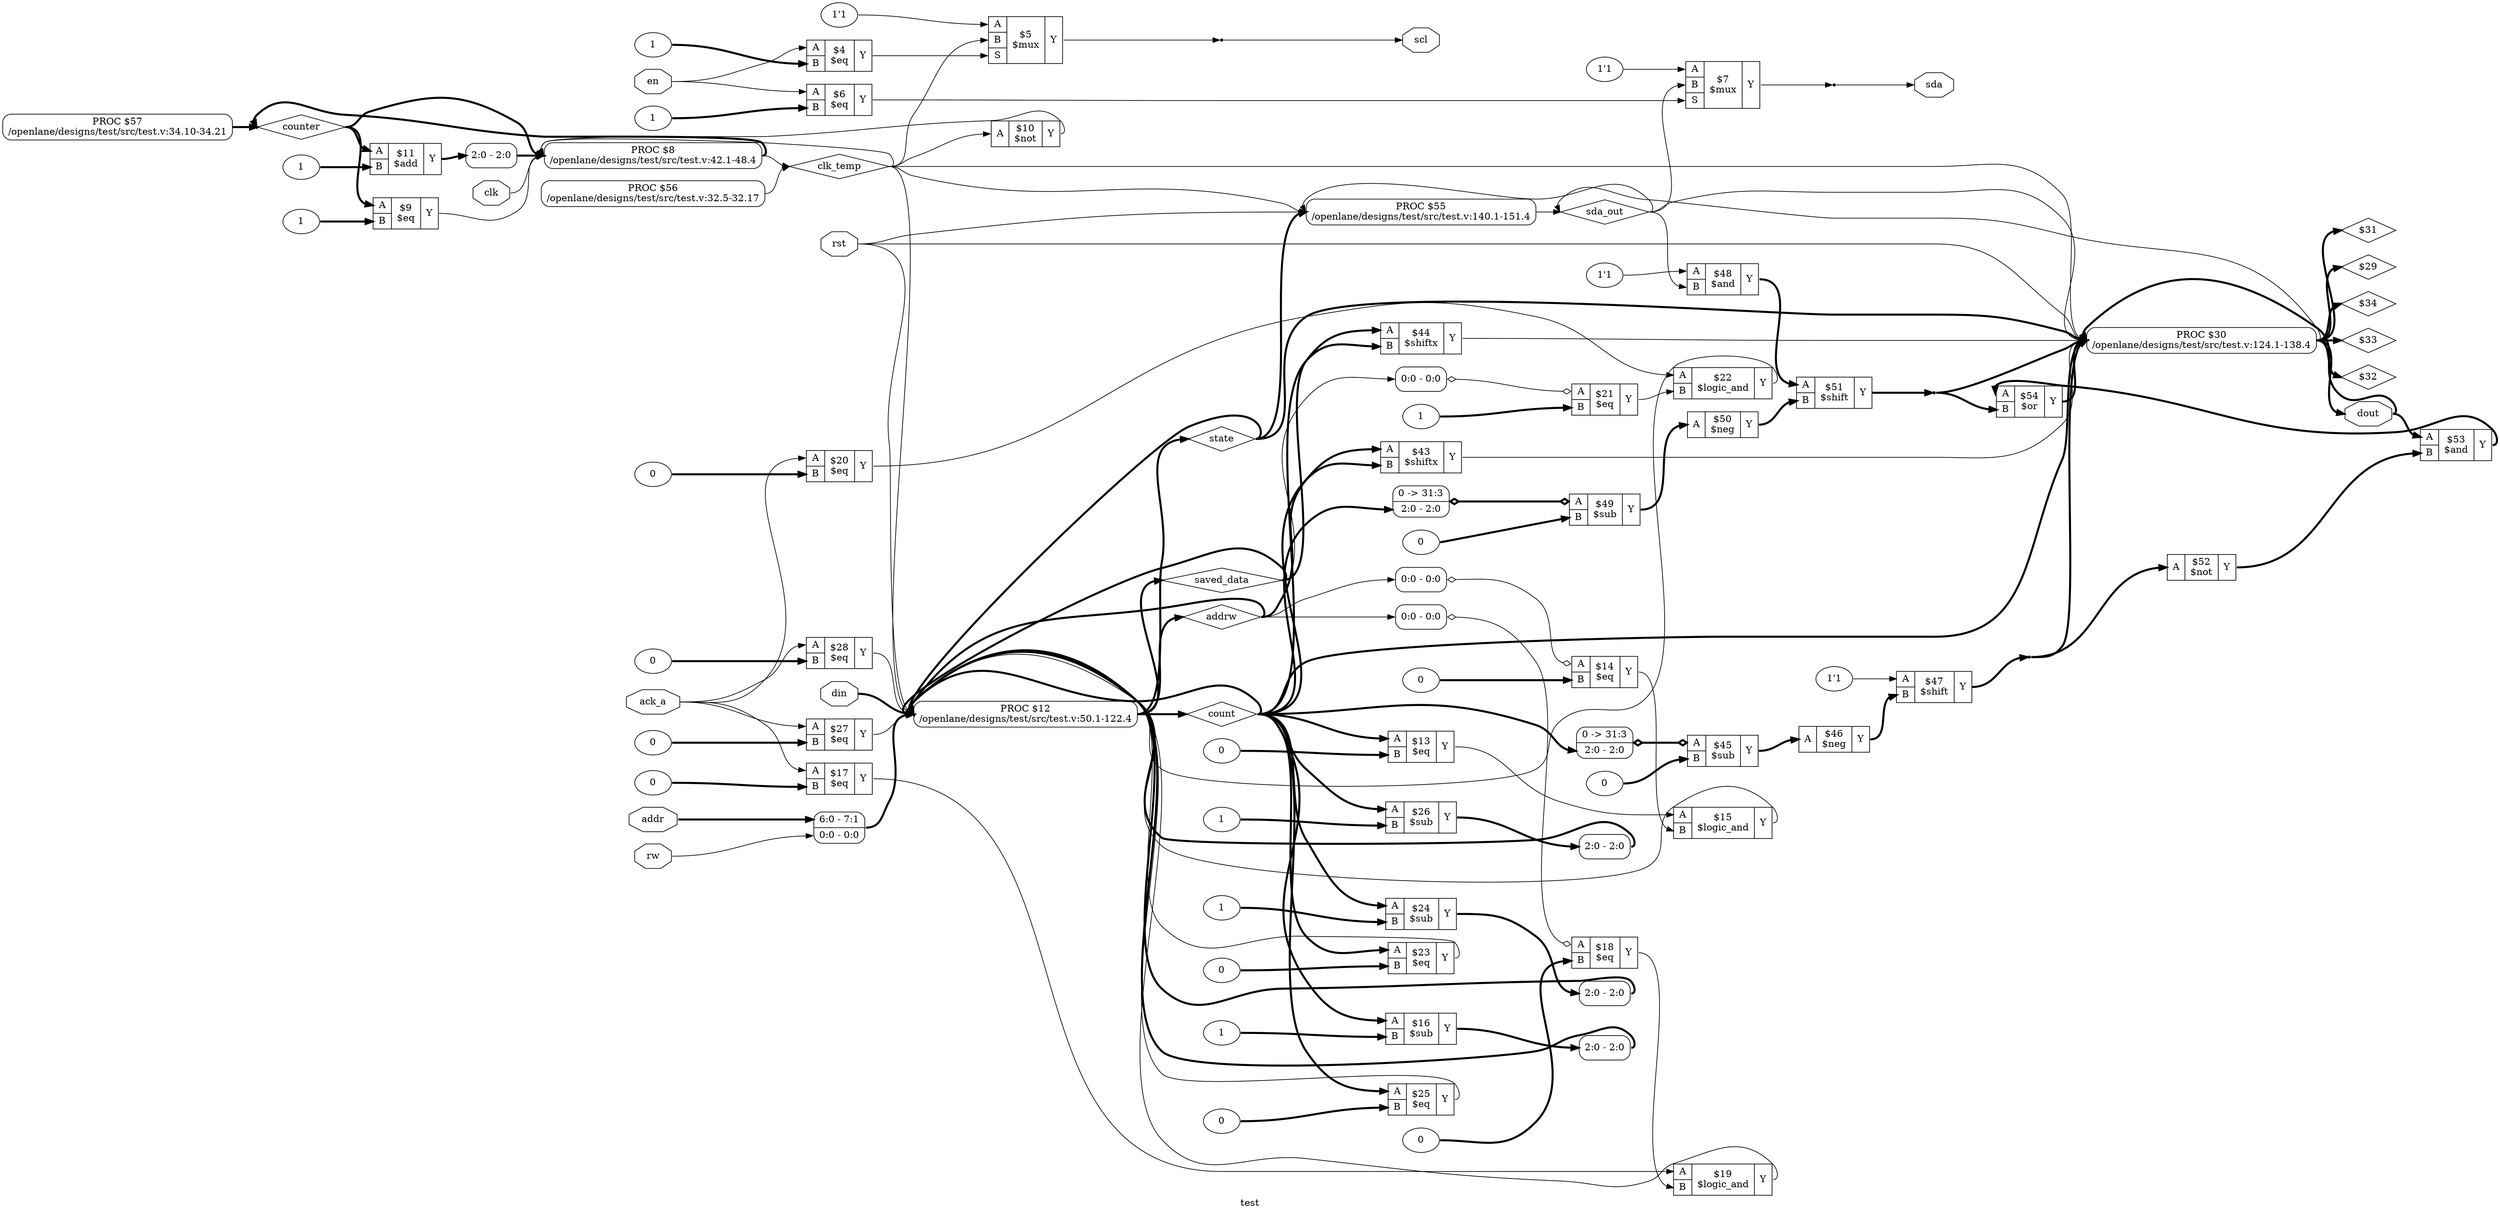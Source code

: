 digraph "test" {
label="test";
rankdir="LR";
remincross=true;
n63 [ shape=diamond, label="counter", color="black", fontcolor="black" ];
n64 [ shape=diamond, label="count", color="black", fontcolor="black" ];
n65 [ shape=diamond, label="clk_temp", color="black", fontcolor="black" ];
n66 [ shape=diamond, label="sda_out", color="black", fontcolor="black" ];
n67 [ shape=diamond, label="saved_data", color="black", fontcolor="black" ];
n68 [ shape=diamond, label="addrw", color="black", fontcolor="black" ];
n69 [ shape=diamond, label="state", color="black", fontcolor="black" ];
n70 [ shape=octagon, label="dout", color="black", fontcolor="black" ];
n71 [ shape=octagon, label="din", color="black", fontcolor="black" ];
n72 [ shape=octagon, label="rw", color="black", fontcolor="black" ];
n73 [ shape=octagon, label="addr", color="black", fontcolor="black" ];
n74 [ shape=octagon, label="en", color="black", fontcolor="black" ];
n75 [ shape=octagon, label="rst", color="black", fontcolor="black" ];
n76 [ shape=octagon, label="clk", color="black", fontcolor="black" ];
n77 [ shape=octagon, label="ack_a", color="black", fontcolor="black" ];
n78 [ shape=octagon, label="scl", color="black", fontcolor="black" ];
n79 [ shape=octagon, label="sda", color="black", fontcolor="black" ];
c83 [ shape=record, label="{{<p80> A|<p81> B}|$54\n$or|{<p82> Y}}",  ];
c84 [ shape=record, label="{{<p80> A|<p81> B}|$53\n$and|{<p82> Y}}",  ];
c85 [ shape=record, label="{{<p80> A}|$52\n$not|{<p82> Y}}",  ];
c86 [ shape=record, label="{{<p80> A|<p81> B}|$51\n$shift|{<p82> Y}}",  ];
c87 [ shape=record, label="{{<p80> A}|$50\n$neg|{<p82> Y}}",  ];
v0 [ label="0" ];
c88 [ shape=record, label="{{<p80> A|<p81> B}|$49\n$sub|{<p82> Y}}",  ];
x1 [ shape=record, style=rounded, label="0 -&gt; 31:3 |<s0> 2:0 - 2:0 ", color="black", fontcolor="black" ];
x1:e -> c88:p80:w [arrowhead=odiamond, arrowtail=odiamond, dir=both, color="black", fontcolor="black", style="setlinewidth(3)", label=""];
v2 [ label="1'1" ];
c89 [ shape=record, label="{{<p80> A|<p81> B}|$48\n$and|{<p82> Y}}",  ];
v3 [ label="1'1" ];
c90 [ shape=record, label="{{<p80> A|<p81> B}|$47\n$shift|{<p82> Y}}",  ];
c91 [ shape=record, label="{{<p80> A}|$46\n$neg|{<p82> Y}}",  ];
v4 [ label="0" ];
c92 [ shape=record, label="{{<p80> A|<p81> B}|$45\n$sub|{<p82> Y}}",  ];
x5 [ shape=record, style=rounded, label="0 -&gt; 31:3 |<s0> 2:0 - 2:0 ", color="black", fontcolor="black" ];
x5:e -> c92:p80:w [arrowhead=odiamond, arrowtail=odiamond, dir=both, color="black", fontcolor="black", style="setlinewidth(3)", label=""];
c93 [ shape=record, label="{{<p80> A|<p81> B}|$44\n$shiftx|{<p82> Y}}",  ];
c94 [ shape=record, label="{{<p80> A|<p81> B}|$43\n$shiftx|{<p82> Y}}",  ];
v6 [ label="0" ];
c95 [ shape=record, label="{{<p80> A|<p81> B}|$28\n$eq|{<p82> Y}}",  ];
v7 [ label="0" ];
c96 [ shape=record, label="{{<p80> A|<p81> B}|$27\n$eq|{<p82> Y}}",  ];
v8 [ label="1" ];
c97 [ shape=record, label="{{<p80> A|<p81> B}|$26\n$sub|{<p82> Y}}",  ];
v9 [ label="0" ];
c98 [ shape=record, label="{{<p80> A|<p81> B}|$25\n$eq|{<p82> Y}}",  ];
v10 [ label="1" ];
c99 [ shape=record, label="{{<p80> A|<p81> B}|$24\n$sub|{<p82> Y}}",  ];
v11 [ label="0" ];
c100 [ shape=record, label="{{<p80> A|<p81> B}|$23\n$eq|{<p82> Y}}",  ];
c101 [ shape=record, label="{{<p80> A|<p81> B}|$22\n$logic_and|{<p82> Y}}",  ];
v12 [ label="1" ];
c102 [ shape=record, label="{{<p80> A|<p81> B}|$21\n$eq|{<p82> Y}}",  ];
x13 [ shape=record, style=rounded, label="<s0> 0:0 - 0:0 ", color="black", fontcolor="black" ];
x13:e -> c102:p80:w [arrowhead=odiamond, arrowtail=odiamond, dir=both, color="black", fontcolor="black", label=""];
v14 [ label="0" ];
c103 [ shape=record, label="{{<p80> A|<p81> B}|$20\n$eq|{<p82> Y}}",  ];
c104 [ shape=record, label="{{<p80> A|<p81> B}|$19\n$logic_and|{<p82> Y}}",  ];
v15 [ label="0" ];
c105 [ shape=record, label="{{<p80> A|<p81> B}|$18\n$eq|{<p82> Y}}",  ];
x16 [ shape=record, style=rounded, label="<s0> 0:0 - 0:0 ", color="black", fontcolor="black" ];
x16:e -> c105:p80:w [arrowhead=odiamond, arrowtail=odiamond, dir=both, color="black", fontcolor="black", label=""];
v17 [ label="0" ];
c106 [ shape=record, label="{{<p80> A|<p81> B}|$17\n$eq|{<p82> Y}}",  ];
v18 [ label="1" ];
c107 [ shape=record, label="{{<p80> A|<p81> B}|$16\n$sub|{<p82> Y}}",  ];
c108 [ shape=record, label="{{<p80> A|<p81> B}|$15\n$logic_and|{<p82> Y}}",  ];
v19 [ label="0" ];
c109 [ shape=record, label="{{<p80> A|<p81> B}|$14\n$eq|{<p82> Y}}",  ];
x20 [ shape=record, style=rounded, label="<s0> 0:0 - 0:0 ", color="black", fontcolor="black" ];
x20:e -> c109:p80:w [arrowhead=odiamond, arrowtail=odiamond, dir=both, color="black", fontcolor="black", label=""];
v21 [ label="0" ];
c110 [ shape=record, label="{{<p80> A|<p81> B}|$13\n$eq|{<p82> Y}}",  ];
v22 [ label="1" ];
c111 [ shape=record, label="{{<p80> A|<p81> B}|$11\n$add|{<p82> Y}}",  ];
c112 [ shape=record, label="{{<p80> A}|$10\n$not|{<p82> Y}}",  ];
v23 [ label="1" ];
c113 [ shape=record, label="{{<p80> A|<p81> B}|$9\n$eq|{<p82> Y}}",  ];
v24 [ label="1'1" ];
c115 [ shape=record, label="{{<p80> A|<p81> B|<p114> S}|$7\n$mux|{<p82> Y}}",  ];
v25 [ label="1" ];
c116 [ shape=record, label="{{<p80> A|<p81> B}|$6\n$eq|{<p82> Y}}",  ];
v26 [ label="1'1" ];
c117 [ shape=record, label="{{<p80> A|<p81> B|<p114> S}|$5\n$mux|{<p82> Y}}",  ];
v27 [ label="1" ];
c118 [ shape=record, label="{{<p80> A|<p81> B}|$4\n$eq|{<p82> Y}}",  ];
p28 [shape=box, style=rounded, label="PROC $57\n/openlane/designs/test/src/test.v:34.10-34.21"];
p29 [shape=box, style=rounded, label="PROC $56\n/openlane/designs/test/src/test.v:32.5-32.17"];
p30 [shape=box, style=rounded, label="PROC $55\n/openlane/designs/test/src/test.v:140.1-151.4"];
p31 [shape=box, style=rounded, label="PROC $30\n/openlane/designs/test/src/test.v:124.1-138.4"];
x33 [ shape=record, style=rounded, label="<s0> 2:0 - 2:0 ", color="black", fontcolor="black" ];
x34 [ shape=record, style=rounded, label="<s0> 2:0 - 2:0 ", color="black", fontcolor="black" ];
x35 [ shape=record, style=rounded, label="<s0> 2:0 - 2:0 ", color="black", fontcolor="black" ];
x36 [ shape=record, style=rounded, label="<s1> 6:0 - 7:1 |<s0> 0:0 - 0:0 ", color="black", fontcolor="black" ];
p32 [shape=box, style=rounded, label="PROC $12\n/openlane/designs/test/src/test.v:50.1-122.4"];
x38 [ shape=record, style=rounded, label="<s0> 2:0 - 2:0 ", color="black", fontcolor="black" ];
p37 [shape=box, style=rounded, label="PROC $8\n/openlane/designs/test/src/test.v:42.1-48.4"];
x39 [shape=point, ];
x40 [shape=point, ];
c89:p82:e -> c86:p80:w [color="black", fontcolor="black", style="setlinewidth(3)", label=""];
n11 [ shape=point ];
c90:p82:e -> n11:w [color="black", fontcolor="black", style="setlinewidth(3)", label=""];
n11:e -> c85:p80:w [color="black", fontcolor="black", style="setlinewidth(3)", label=""];
n11:e -> p31:w [color="black", fontcolor="black", style="setlinewidth(3)", label=""];
c91:p82:e -> c90:p81:w [color="black", fontcolor="black", style="setlinewidth(3)", label=""];
c92:p82:e -> c91:p80:w [color="black", fontcolor="black", style="setlinewidth(3)", label=""];
c93:p82:e -> p31:w [color="black", fontcolor="black", label=""];
c94:p82:e -> p31:w [color="black", fontcolor="black", label=""];
n24 [ shape=diamond, label="$34" ];
p31:e -> n24:w [color="black", fontcolor="black", style="setlinewidth(3)", label=""];
n25 [ shape=diamond, label="$33" ];
p31:e -> n25:w [color="black", fontcolor="black", style="setlinewidth(3)", label=""];
n26 [ shape=diamond, label="$32" ];
p31:e -> n26:w [color="black", fontcolor="black", style="setlinewidth(3)", label=""];
n27 [ shape=diamond, label="$31" ];
p31:e -> n27:w [color="black", fontcolor="black", style="setlinewidth(3)", label=""];
n30 [ shape=diamond, label="$29" ];
p31:e -> n30:w [color="black", fontcolor="black", style="setlinewidth(3)", label=""];
c95:p82:e -> p32:w [color="black", fontcolor="black", label=""];
c96:p82:e -> p32:w [color="black", fontcolor="black", label=""];
c97:p82:e -> x34:s0:w [color="black", fontcolor="black", style="setlinewidth(3)", label=""];
c98:p82:e -> p32:w [color="black", fontcolor="black", label=""];
c99:p82:e -> x35:s0:w [color="black", fontcolor="black", style="setlinewidth(3)", label=""];
c100:p82:e -> p32:w [color="black", fontcolor="black", label=""];
c101:p82:e -> p32:w [color="black", fontcolor="black", label=""];
c102:p82:e -> c101:p81:w [color="black", fontcolor="black", label=""];
c103:p82:e -> c101:p80:w [color="black", fontcolor="black", label=""];
c83:p82:e -> p31:w [color="black", fontcolor="black", style="setlinewidth(3)", label=""];
c104:p82:e -> p32:w [color="black", fontcolor="black", label=""];
c105:p82:e -> c104:p81:w [color="black", fontcolor="black", label=""];
c106:p82:e -> c104:p80:w [color="black", fontcolor="black", label=""];
c107:p82:e -> x33:s0:w [color="black", fontcolor="black", style="setlinewidth(3)", label=""];
c108:p82:e -> p32:w [color="black", fontcolor="black", label=""];
c109:p82:e -> c108:p81:w [color="black", fontcolor="black", label=""];
c110:p82:e -> c108:p80:w [color="black", fontcolor="black", label=""];
c84:p82:e -> c83:p80:w [color="black", fontcolor="black", style="setlinewidth(3)", label=""];
c111:p82:e -> x38:s0:w [color="black", fontcolor="black", style="setlinewidth(3)", label=""];
c112:p82:e -> p37:w [color="black", fontcolor="black", label=""];
c113:p82:e -> p37:w [color="black", fontcolor="black", label=""];
c115:p82:e -> x40:w [color="black", fontcolor="black", label=""];
c116:p82:e -> c115:p114:w [color="black", fontcolor="black", label=""];
c117:p82:e -> x39:w [color="black", fontcolor="black", label=""];
c118:p82:e -> c117:p114:w [color="black", fontcolor="black", label=""];
c85:p82:e -> c84:p81:w [color="black", fontcolor="black", style="setlinewidth(3)", label=""];
p28:e -> n63:w [color="black", fontcolor="black", style="setlinewidth(3)", label=""];
p37:e -> n63:w [color="black", fontcolor="black", style="setlinewidth(3)", label=""];
n63:e -> c111:p80:w [color="black", fontcolor="black", style="setlinewidth(3)", label=""];
n63:e -> c113:p80:w [color="black", fontcolor="black", style="setlinewidth(3)", label=""];
n63:e -> p37:w [color="black", fontcolor="black", style="setlinewidth(3)", label=""];
p32:e -> n64:w [color="black", fontcolor="black", style="setlinewidth(3)", label=""];
n64:e -> c100:p80:w [color="black", fontcolor="black", style="setlinewidth(3)", label=""];
n64:e -> c107:p80:w [color="black", fontcolor="black", style="setlinewidth(3)", label=""];
n64:e -> c110:p80:w [color="black", fontcolor="black", style="setlinewidth(3)", label=""];
n64:e -> c93:p81:w [color="black", fontcolor="black", style="setlinewidth(3)", label=""];
n64:e -> c94:p81:w [color="black", fontcolor="black", style="setlinewidth(3)", label=""];
n64:e -> c97:p80:w [color="black", fontcolor="black", style="setlinewidth(3)", label=""];
n64:e -> c98:p80:w [color="black", fontcolor="black", style="setlinewidth(3)", label=""];
n64:e -> c99:p80:w [color="black", fontcolor="black", style="setlinewidth(3)", label=""];
n64:e -> p31:w [color="black", fontcolor="black", style="setlinewidth(3)", label=""];
n64:e -> p32:w [color="black", fontcolor="black", style="setlinewidth(3)", label=""];
n64:e -> x1:s0:w [color="black", fontcolor="black", style="setlinewidth(3)", label=""];
n64:e -> x5:s0:w [color="black", fontcolor="black", style="setlinewidth(3)", label=""];
p29:e -> n65:w [color="black", fontcolor="black", label=""];
p37:e -> n65:w [color="black", fontcolor="black", label=""];
n65:e -> c112:p80:w [color="black", fontcolor="black", label=""];
n65:e -> c117:p81:w [color="black", fontcolor="black", label=""];
n65:e -> p30:w [color="black", fontcolor="black", label=""];
n65:e -> p31:w [color="black", fontcolor="black", label=""];
n65:e -> p32:w [color="black", fontcolor="black", label=""];
n65:e -> p37:w [color="black", fontcolor="black", label=""];
p30:e -> n66:w [color="black", fontcolor="black", label=""];
p31:e -> n66:w [color="black", fontcolor="black", label=""];
n66:e -> c115:p81:w [color="black", fontcolor="black", label=""];
n66:e -> c89:p81:w [color="black", fontcolor="black", label=""];
n66:e -> p30:w [color="black", fontcolor="black", label=""];
n66:e -> p31:w [color="black", fontcolor="black", label=""];
p32:e -> n67:w [color="black", fontcolor="black", style="setlinewidth(3)", label=""];
n67:e -> c93:p80:w [color="black", fontcolor="black", style="setlinewidth(3)", label=""];
n67:e -> p32:w [color="black", fontcolor="black", style="setlinewidth(3)", label=""];
p32:e -> n68:w [color="black", fontcolor="black", style="setlinewidth(3)", label=""];
n68:e -> c94:p80:w [color="black", fontcolor="black", style="setlinewidth(3)", label=""];
n68:e -> p32:w [color="black", fontcolor="black", style="setlinewidth(3)", label=""];
n68:e -> x13:s0:w [color="black", fontcolor="black", label=""];
n68:e -> x16:s0:w [color="black", fontcolor="black", label=""];
n68:e -> x20:s0:w [color="black", fontcolor="black", label=""];
p32:e -> n69:w [color="black", fontcolor="black", style="setlinewidth(3)", label=""];
n69:e -> p30:w [color="black", fontcolor="black", style="setlinewidth(3)", label=""];
n69:e -> p31:w [color="black", fontcolor="black", style="setlinewidth(3)", label=""];
n69:e -> p32:w [color="black", fontcolor="black", style="setlinewidth(3)", label=""];
n7 [ shape=point ];
c86:p82:e -> n7:w [color="black", fontcolor="black", style="setlinewidth(3)", label=""];
n7:e -> c83:p81:w [color="black", fontcolor="black", style="setlinewidth(3)", label=""];
n7:e -> p31:w [color="black", fontcolor="black", style="setlinewidth(3)", label=""];
p31:e -> n70:w [color="black", fontcolor="black", style="setlinewidth(3)", label=""];
n70:e -> c84:p80:w [color="black", fontcolor="black", style="setlinewidth(3)", label=""];
n70:e -> p31:w [color="black", fontcolor="black", style="setlinewidth(3)", label=""];
n71:e -> p32:w [color="black", fontcolor="black", style="setlinewidth(3)", label=""];
n72:e -> x36:s0:w [color="black", fontcolor="black", label=""];
n73:e -> x36:s1:w [color="black", fontcolor="black", style="setlinewidth(3)", label=""];
n74:e -> c116:p80:w [color="black", fontcolor="black", label=""];
n74:e -> c118:p80:w [color="black", fontcolor="black", label=""];
n75:e -> p30:w [color="black", fontcolor="black", label=""];
n75:e -> p31:w [color="black", fontcolor="black", label=""];
n75:e -> p32:w [color="black", fontcolor="black", label=""];
n76:e -> p37:w [color="black", fontcolor="black", label=""];
n77:e -> c103:p80:w [color="black", fontcolor="black", label=""];
n77:e -> c106:p80:w [color="black", fontcolor="black", label=""];
n77:e -> c95:p80:w [color="black", fontcolor="black", label=""];
n77:e -> c96:p80:w [color="black", fontcolor="black", label=""];
x39:e -> n78:w [color="black", fontcolor="black", label=""];
x40:e -> n79:w [color="black", fontcolor="black", label=""];
c87:p82:e -> c86:p81:w [color="black", fontcolor="black", style="setlinewidth(3)", label=""];
c88:p82:e -> c87:p80:w [color="black", fontcolor="black", style="setlinewidth(3)", label=""];
v0:e -> c88:p81:w [color="black", fontcolor="black", style="setlinewidth(3)", label=""];
v10:e -> c99:p81:w [color="black", fontcolor="black", style="setlinewidth(3)", label=""];
v11:e -> c100:p81:w [color="black", fontcolor="black", style="setlinewidth(3)", label=""];
v12:e -> c102:p81:w [color="black", fontcolor="black", style="setlinewidth(3)", label=""];
v14:e -> c103:p81:w [color="black", fontcolor="black", style="setlinewidth(3)", label=""];
v15:e -> c105:p81:w [color="black", fontcolor="black", style="setlinewidth(3)", label=""];
v17:e -> c106:p81:w [color="black", fontcolor="black", style="setlinewidth(3)", label=""];
v18:e -> c107:p81:w [color="black", fontcolor="black", style="setlinewidth(3)", label=""];
v19:e -> c109:p81:w [color="black", fontcolor="black", style="setlinewidth(3)", label=""];
v2:e -> c89:p80:w [color="black", fontcolor="black", label=""];
v21:e -> c110:p81:w [color="black", fontcolor="black", style="setlinewidth(3)", label=""];
v22:e -> c111:p81:w [color="black", fontcolor="black", style="setlinewidth(3)", label=""];
v23:e -> c113:p81:w [color="black", fontcolor="black", style="setlinewidth(3)", label=""];
v24:e -> c115:p80:w [color="black", fontcolor="black", label=""];
v25:e -> c116:p81:w [color="black", fontcolor="black", style="setlinewidth(3)", label=""];
v26:e -> c117:p80:w [color="black", fontcolor="black", label=""];
v27:e -> c118:p81:w [color="black", fontcolor="black", style="setlinewidth(3)", label=""];
v3:e -> c90:p80:w [color="black", fontcolor="black", label=""];
v4:e -> c92:p81:w [color="black", fontcolor="black", style="setlinewidth(3)", label=""];
v6:e -> c95:p81:w [color="black", fontcolor="black", style="setlinewidth(3)", label=""];
v7:e -> c96:p81:w [color="black", fontcolor="black", style="setlinewidth(3)", label=""];
v8:e -> c97:p81:w [color="black", fontcolor="black", style="setlinewidth(3)", label=""];
v9:e -> c98:p81:w [color="black", fontcolor="black", style="setlinewidth(3)", label=""];
x33:e -> p32:w [color="black", fontcolor="black", style="setlinewidth(3)", label=""];
x34:e -> p32:w [color="black", fontcolor="black", style="setlinewidth(3)", label=""];
x35:e -> p32:w [color="black", fontcolor="black", style="setlinewidth(3)", label=""];
x36:e -> p32:w [color="black", fontcolor="black", style="setlinewidth(3)", label=""];
x38:e -> p37:w [color="black", fontcolor="black", style="setlinewidth(3)", label=""];
}
